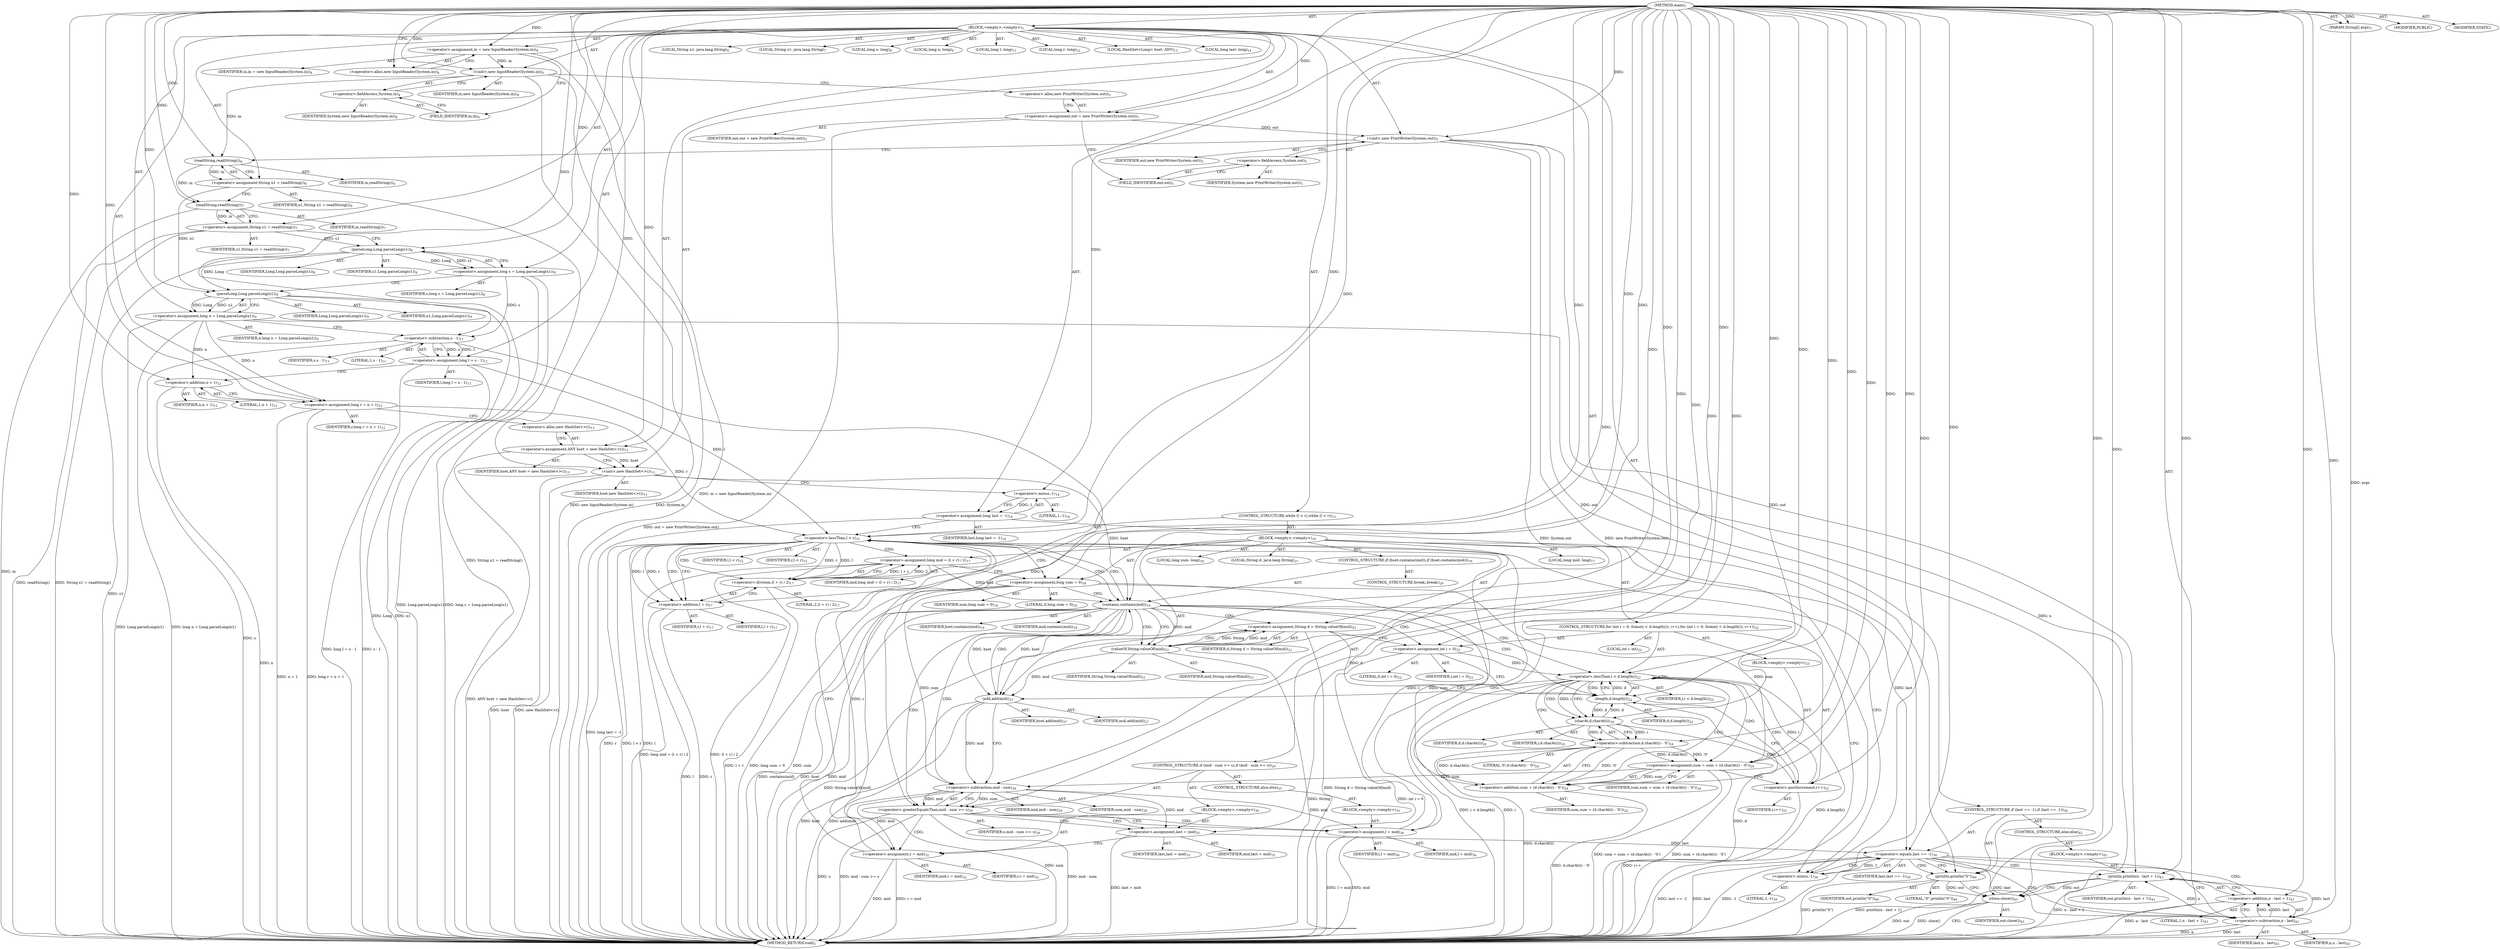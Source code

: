 digraph "main" {  
"19" [label = <(METHOD,main)<SUB>1</SUB>> ]
"20" [label = <(PARAM,String[] args)<SUB>1</SUB>> ]
"21" [label = <(BLOCK,&lt;empty&gt;,&lt;empty&gt;)<SUB>1</SUB>> ]
"22" [label = <(&lt;operator&gt;.assignment,in = new InputReader(System.in))<SUB>4</SUB>> ]
"23" [label = <(IDENTIFIER,in,in = new InputReader(System.in))<SUB>4</SUB>> ]
"24" [label = <(&lt;operator&gt;.alloc,new InputReader(System.in))<SUB>4</SUB>> ]
"25" [label = <(&lt;init&gt;,new InputReader(System.in))<SUB>4</SUB>> ]
"26" [label = <(IDENTIFIER,in,new InputReader(System.in))<SUB>4</SUB>> ]
"27" [label = <(&lt;operator&gt;.fieldAccess,System.in)<SUB>4</SUB>> ]
"28" [label = <(IDENTIFIER,System,new InputReader(System.in))<SUB>4</SUB>> ]
"29" [label = <(FIELD_IDENTIFIER,in,in)<SUB>4</SUB>> ]
"30" [label = <(&lt;operator&gt;.assignment,out = new PrintWriter(System.out))<SUB>5</SUB>> ]
"31" [label = <(IDENTIFIER,out,out = new PrintWriter(System.out))<SUB>5</SUB>> ]
"32" [label = <(&lt;operator&gt;.alloc,new PrintWriter(System.out))<SUB>5</SUB>> ]
"33" [label = <(&lt;init&gt;,new PrintWriter(System.out))<SUB>5</SUB>> ]
"34" [label = <(IDENTIFIER,out,new PrintWriter(System.out))<SUB>5</SUB>> ]
"35" [label = <(&lt;operator&gt;.fieldAccess,System.out)<SUB>5</SUB>> ]
"36" [label = <(IDENTIFIER,System,new PrintWriter(System.out))<SUB>5</SUB>> ]
"37" [label = <(FIELD_IDENTIFIER,out,out)<SUB>5</SUB>> ]
"38" [label = <(LOCAL,String n1: java.lang.String)<SUB>6</SUB>> ]
"39" [label = <(&lt;operator&gt;.assignment,String n1 = readString())<SUB>6</SUB>> ]
"40" [label = <(IDENTIFIER,n1,String n1 = readString())<SUB>6</SUB>> ]
"41" [label = <(readString,readString())<SUB>6</SUB>> ]
"42" [label = <(IDENTIFIER,in,readString())<SUB>6</SUB>> ]
"43" [label = <(LOCAL,String s1: java.lang.String)<SUB>7</SUB>> ]
"44" [label = <(&lt;operator&gt;.assignment,String s1 = readString())<SUB>7</SUB>> ]
"45" [label = <(IDENTIFIER,s1,String s1 = readString())<SUB>7</SUB>> ]
"46" [label = <(readString,readString())<SUB>7</SUB>> ]
"47" [label = <(IDENTIFIER,in,readString())<SUB>7</SUB>> ]
"48" [label = <(LOCAL,long s: long)<SUB>8</SUB>> ]
"49" [label = <(&lt;operator&gt;.assignment,long s = Long.parseLong(s1))<SUB>8</SUB>> ]
"50" [label = <(IDENTIFIER,s,long s = Long.parseLong(s1))<SUB>8</SUB>> ]
"51" [label = <(parseLong,Long.parseLong(s1))<SUB>8</SUB>> ]
"52" [label = <(IDENTIFIER,Long,Long.parseLong(s1))<SUB>8</SUB>> ]
"53" [label = <(IDENTIFIER,s1,Long.parseLong(s1))<SUB>8</SUB>> ]
"54" [label = <(LOCAL,long n: long)<SUB>9</SUB>> ]
"55" [label = <(&lt;operator&gt;.assignment,long n = Long.parseLong(n1))<SUB>9</SUB>> ]
"56" [label = <(IDENTIFIER,n,long n = Long.parseLong(n1))<SUB>9</SUB>> ]
"57" [label = <(parseLong,Long.parseLong(n1))<SUB>9</SUB>> ]
"58" [label = <(IDENTIFIER,Long,Long.parseLong(n1))<SUB>9</SUB>> ]
"59" [label = <(IDENTIFIER,n1,Long.parseLong(n1))<SUB>9</SUB>> ]
"60" [label = <(LOCAL,long l: long)<SUB>11</SUB>> ]
"61" [label = <(&lt;operator&gt;.assignment,long l = s - 1)<SUB>11</SUB>> ]
"62" [label = <(IDENTIFIER,l,long l = s - 1)<SUB>11</SUB>> ]
"63" [label = <(&lt;operator&gt;.subtraction,s - 1)<SUB>11</SUB>> ]
"64" [label = <(IDENTIFIER,s,s - 1)<SUB>11</SUB>> ]
"65" [label = <(LITERAL,1,s - 1)<SUB>11</SUB>> ]
"66" [label = <(LOCAL,long r: long)<SUB>12</SUB>> ]
"67" [label = <(&lt;operator&gt;.assignment,long r = n + 1)<SUB>12</SUB>> ]
"68" [label = <(IDENTIFIER,r,long r = n + 1)<SUB>12</SUB>> ]
"69" [label = <(&lt;operator&gt;.addition,n + 1)<SUB>12</SUB>> ]
"70" [label = <(IDENTIFIER,n,n + 1)<SUB>12</SUB>> ]
"71" [label = <(LITERAL,1,n + 1)<SUB>12</SUB>> ]
"4" [label = <(LOCAL,HashSet&lt;Long&gt; hset: ANY)<SUB>13</SUB>> ]
"72" [label = <(&lt;operator&gt;.assignment,ANY hset = new HashSet&lt;&gt;())<SUB>13</SUB>> ]
"73" [label = <(IDENTIFIER,hset,ANY hset = new HashSet&lt;&gt;())<SUB>13</SUB>> ]
"74" [label = <(&lt;operator&gt;.alloc,new HashSet&lt;&gt;())<SUB>13</SUB>> ]
"75" [label = <(&lt;init&gt;,new HashSet&lt;&gt;())<SUB>13</SUB>> ]
"3" [label = <(IDENTIFIER,hset,new HashSet&lt;&gt;())<SUB>13</SUB>> ]
"76" [label = <(LOCAL,long last: long)<SUB>14</SUB>> ]
"77" [label = <(&lt;operator&gt;.assignment,long last = -1)<SUB>14</SUB>> ]
"78" [label = <(IDENTIFIER,last,long last = -1)<SUB>14</SUB>> ]
"79" [label = <(&lt;operator&gt;.minus,-1)<SUB>14</SUB>> ]
"80" [label = <(LITERAL,1,-1)<SUB>14</SUB>> ]
"81" [label = <(CONTROL_STRUCTURE,while (l &lt; r),while (l &lt; r))<SUB>15</SUB>> ]
"82" [label = <(&lt;operator&gt;.lessThan,l &lt; r)<SUB>15</SUB>> ]
"83" [label = <(IDENTIFIER,l,l &lt; r)<SUB>15</SUB>> ]
"84" [label = <(IDENTIFIER,r,l &lt; r)<SUB>15</SUB>> ]
"85" [label = <(BLOCK,&lt;empty&gt;,&lt;empty&gt;)<SUB>16</SUB>> ]
"86" [label = <(LOCAL,long mid: long)<SUB>17</SUB>> ]
"87" [label = <(&lt;operator&gt;.assignment,long mid = (l + r) / 2)<SUB>17</SUB>> ]
"88" [label = <(IDENTIFIER,mid,long mid = (l + r) / 2)<SUB>17</SUB>> ]
"89" [label = <(&lt;operator&gt;.division,(l + r) / 2)<SUB>17</SUB>> ]
"90" [label = <(&lt;operator&gt;.addition,l + r)<SUB>17</SUB>> ]
"91" [label = <(IDENTIFIER,l,l + r)<SUB>17</SUB>> ]
"92" [label = <(IDENTIFIER,r,l + r)<SUB>17</SUB>> ]
"93" [label = <(LITERAL,2,(l + r) / 2)<SUB>17</SUB>> ]
"94" [label = <(LOCAL,long sum: long)<SUB>18</SUB>> ]
"95" [label = <(&lt;operator&gt;.assignment,long sum = 0)<SUB>18</SUB>> ]
"96" [label = <(IDENTIFIER,sum,long sum = 0)<SUB>18</SUB>> ]
"97" [label = <(LITERAL,0,long sum = 0)<SUB>18</SUB>> ]
"98" [label = <(CONTROL_STRUCTURE,if (hset.contains(mid)),if (hset.contains(mid)))<SUB>19</SUB>> ]
"99" [label = <(contains,contains(mid))<SUB>19</SUB>> ]
"100" [label = <(IDENTIFIER,hset,contains(mid))<SUB>19</SUB>> ]
"101" [label = <(IDENTIFIER,mid,contains(mid))<SUB>19</SUB>> ]
"102" [label = <(CONTROL_STRUCTURE,break;,break;)<SUB>20</SUB>> ]
"103" [label = <(LOCAL,String d: java.lang.String)<SUB>21</SUB>> ]
"104" [label = <(&lt;operator&gt;.assignment,String d = String.valueOf(mid))<SUB>21</SUB>> ]
"105" [label = <(IDENTIFIER,d,String d = String.valueOf(mid))<SUB>21</SUB>> ]
"106" [label = <(valueOf,String.valueOf(mid))<SUB>21</SUB>> ]
"107" [label = <(IDENTIFIER,String,String.valueOf(mid))<SUB>21</SUB>> ]
"108" [label = <(IDENTIFIER,mid,String.valueOf(mid))<SUB>21</SUB>> ]
"109" [label = <(CONTROL_STRUCTURE,for (int i = 0; Some(i &lt; d.length()); i++),for (int i = 0; Some(i &lt; d.length()); i++))<SUB>22</SUB>> ]
"110" [label = <(LOCAL,int i: int)<SUB>22</SUB>> ]
"111" [label = <(&lt;operator&gt;.assignment,int i = 0)<SUB>22</SUB>> ]
"112" [label = <(IDENTIFIER,i,int i = 0)<SUB>22</SUB>> ]
"113" [label = <(LITERAL,0,int i = 0)<SUB>22</SUB>> ]
"114" [label = <(&lt;operator&gt;.lessThan,i &lt; d.length())<SUB>22</SUB>> ]
"115" [label = <(IDENTIFIER,i,i &lt; d.length())<SUB>22</SUB>> ]
"116" [label = <(length,d.length())<SUB>22</SUB>> ]
"117" [label = <(IDENTIFIER,d,d.length())<SUB>22</SUB>> ]
"118" [label = <(&lt;operator&gt;.postIncrement,i++)<SUB>22</SUB>> ]
"119" [label = <(IDENTIFIER,i,i++)<SUB>22</SUB>> ]
"120" [label = <(BLOCK,&lt;empty&gt;,&lt;empty&gt;)<SUB>23</SUB>> ]
"121" [label = <(&lt;operator&gt;.assignment,sum = sum + (d.charAt(i) - '0'))<SUB>24</SUB>> ]
"122" [label = <(IDENTIFIER,sum,sum = sum + (d.charAt(i) - '0'))<SUB>24</SUB>> ]
"123" [label = <(&lt;operator&gt;.addition,sum + (d.charAt(i) - '0'))<SUB>24</SUB>> ]
"124" [label = <(IDENTIFIER,sum,sum + (d.charAt(i) - '0'))<SUB>24</SUB>> ]
"125" [label = <(&lt;operator&gt;.subtraction,d.charAt(i) - '0')<SUB>24</SUB>> ]
"126" [label = <(charAt,d.charAt(i))<SUB>24</SUB>> ]
"127" [label = <(IDENTIFIER,d,d.charAt(i))<SUB>24</SUB>> ]
"128" [label = <(IDENTIFIER,i,d.charAt(i))<SUB>24</SUB>> ]
"129" [label = <(LITERAL,'0',d.charAt(i) - '0')<SUB>24</SUB>> ]
"130" [label = <(add,add(mid))<SUB>27</SUB>> ]
"131" [label = <(IDENTIFIER,hset,add(mid))<SUB>27</SUB>> ]
"132" [label = <(IDENTIFIER,mid,add(mid))<SUB>27</SUB>> ]
"133" [label = <(CONTROL_STRUCTURE,if (mid - sum &gt;= s),if (mid - sum &gt;= s))<SUB>29</SUB>> ]
"134" [label = <(&lt;operator&gt;.greaterEqualsThan,mid - sum &gt;= s)<SUB>29</SUB>> ]
"135" [label = <(&lt;operator&gt;.subtraction,mid - sum)<SUB>29</SUB>> ]
"136" [label = <(IDENTIFIER,mid,mid - sum)<SUB>29</SUB>> ]
"137" [label = <(IDENTIFIER,sum,mid - sum)<SUB>29</SUB>> ]
"138" [label = <(IDENTIFIER,s,mid - sum &gt;= s)<SUB>29</SUB>> ]
"139" [label = <(BLOCK,&lt;empty&gt;,&lt;empty&gt;)<SUB>30</SUB>> ]
"140" [label = <(&lt;operator&gt;.assignment,last = mid)<SUB>31</SUB>> ]
"141" [label = <(IDENTIFIER,last,last = mid)<SUB>31</SUB>> ]
"142" [label = <(IDENTIFIER,mid,last = mid)<SUB>31</SUB>> ]
"143" [label = <(&lt;operator&gt;.assignment,r = mid)<SUB>32</SUB>> ]
"144" [label = <(IDENTIFIER,r,r = mid)<SUB>32</SUB>> ]
"145" [label = <(IDENTIFIER,mid,r = mid)<SUB>32</SUB>> ]
"146" [label = <(CONTROL_STRUCTURE,else,else)<SUB>35</SUB>> ]
"147" [label = <(BLOCK,&lt;empty&gt;,&lt;empty&gt;)<SUB>35</SUB>> ]
"148" [label = <(&lt;operator&gt;.assignment,l = mid)<SUB>36</SUB>> ]
"149" [label = <(IDENTIFIER,l,l = mid)<SUB>36</SUB>> ]
"150" [label = <(IDENTIFIER,mid,l = mid)<SUB>36</SUB>> ]
"151" [label = <(CONTROL_STRUCTURE,if (last == -1),if (last == -1))<SUB>39</SUB>> ]
"152" [label = <(&lt;operator&gt;.equals,last == -1)<SUB>39</SUB>> ]
"153" [label = <(IDENTIFIER,last,last == -1)<SUB>39</SUB>> ]
"154" [label = <(&lt;operator&gt;.minus,-1)<SUB>39</SUB>> ]
"155" [label = <(LITERAL,1,-1)<SUB>39</SUB>> ]
"156" [label = <(println,println(&quot;0&quot;))<SUB>40</SUB>> ]
"157" [label = <(IDENTIFIER,out,println(&quot;0&quot;))<SUB>40</SUB>> ]
"158" [label = <(LITERAL,&quot;0&quot;,println(&quot;0&quot;))<SUB>40</SUB>> ]
"159" [label = <(CONTROL_STRUCTURE,else,else)<SUB>42</SUB>> ]
"160" [label = <(BLOCK,&lt;empty&gt;,&lt;empty&gt;)<SUB>42</SUB>> ]
"161" [label = <(println,println(n - last + 1))<SUB>43</SUB>> ]
"162" [label = <(IDENTIFIER,out,println(n - last + 1))<SUB>43</SUB>> ]
"163" [label = <(&lt;operator&gt;.addition,n - last + 1)<SUB>43</SUB>> ]
"164" [label = <(&lt;operator&gt;.subtraction,n - last)<SUB>43</SUB>> ]
"165" [label = <(IDENTIFIER,n,n - last)<SUB>43</SUB>> ]
"166" [label = <(IDENTIFIER,last,n - last)<SUB>43</SUB>> ]
"167" [label = <(LITERAL,1,n - last + 1)<SUB>43</SUB>> ]
"168" [label = <(close,close())<SUB>45</SUB>> ]
"169" [label = <(IDENTIFIER,out,close())<SUB>45</SUB>> ]
"170" [label = <(MODIFIER,PUBLIC)> ]
"171" [label = <(MODIFIER,STATIC)> ]
"172" [label = <(METHOD_RETURN,void)<SUB>1</SUB>> ]
  "19" -> "20"  [ label = "AST: "] 
  "19" -> "21"  [ label = "AST: "] 
  "19" -> "170"  [ label = "AST: "] 
  "19" -> "171"  [ label = "AST: "] 
  "19" -> "172"  [ label = "AST: "] 
  "21" -> "22"  [ label = "AST: "] 
  "21" -> "25"  [ label = "AST: "] 
  "21" -> "30"  [ label = "AST: "] 
  "21" -> "33"  [ label = "AST: "] 
  "21" -> "38"  [ label = "AST: "] 
  "21" -> "39"  [ label = "AST: "] 
  "21" -> "43"  [ label = "AST: "] 
  "21" -> "44"  [ label = "AST: "] 
  "21" -> "48"  [ label = "AST: "] 
  "21" -> "49"  [ label = "AST: "] 
  "21" -> "54"  [ label = "AST: "] 
  "21" -> "55"  [ label = "AST: "] 
  "21" -> "60"  [ label = "AST: "] 
  "21" -> "61"  [ label = "AST: "] 
  "21" -> "66"  [ label = "AST: "] 
  "21" -> "67"  [ label = "AST: "] 
  "21" -> "4"  [ label = "AST: "] 
  "21" -> "72"  [ label = "AST: "] 
  "21" -> "75"  [ label = "AST: "] 
  "21" -> "76"  [ label = "AST: "] 
  "21" -> "77"  [ label = "AST: "] 
  "21" -> "81"  [ label = "AST: "] 
  "21" -> "151"  [ label = "AST: "] 
  "21" -> "168"  [ label = "AST: "] 
  "22" -> "23"  [ label = "AST: "] 
  "22" -> "24"  [ label = "AST: "] 
  "25" -> "26"  [ label = "AST: "] 
  "25" -> "27"  [ label = "AST: "] 
  "27" -> "28"  [ label = "AST: "] 
  "27" -> "29"  [ label = "AST: "] 
  "30" -> "31"  [ label = "AST: "] 
  "30" -> "32"  [ label = "AST: "] 
  "33" -> "34"  [ label = "AST: "] 
  "33" -> "35"  [ label = "AST: "] 
  "35" -> "36"  [ label = "AST: "] 
  "35" -> "37"  [ label = "AST: "] 
  "39" -> "40"  [ label = "AST: "] 
  "39" -> "41"  [ label = "AST: "] 
  "41" -> "42"  [ label = "AST: "] 
  "44" -> "45"  [ label = "AST: "] 
  "44" -> "46"  [ label = "AST: "] 
  "46" -> "47"  [ label = "AST: "] 
  "49" -> "50"  [ label = "AST: "] 
  "49" -> "51"  [ label = "AST: "] 
  "51" -> "52"  [ label = "AST: "] 
  "51" -> "53"  [ label = "AST: "] 
  "55" -> "56"  [ label = "AST: "] 
  "55" -> "57"  [ label = "AST: "] 
  "57" -> "58"  [ label = "AST: "] 
  "57" -> "59"  [ label = "AST: "] 
  "61" -> "62"  [ label = "AST: "] 
  "61" -> "63"  [ label = "AST: "] 
  "63" -> "64"  [ label = "AST: "] 
  "63" -> "65"  [ label = "AST: "] 
  "67" -> "68"  [ label = "AST: "] 
  "67" -> "69"  [ label = "AST: "] 
  "69" -> "70"  [ label = "AST: "] 
  "69" -> "71"  [ label = "AST: "] 
  "72" -> "73"  [ label = "AST: "] 
  "72" -> "74"  [ label = "AST: "] 
  "75" -> "3"  [ label = "AST: "] 
  "77" -> "78"  [ label = "AST: "] 
  "77" -> "79"  [ label = "AST: "] 
  "79" -> "80"  [ label = "AST: "] 
  "81" -> "82"  [ label = "AST: "] 
  "81" -> "85"  [ label = "AST: "] 
  "82" -> "83"  [ label = "AST: "] 
  "82" -> "84"  [ label = "AST: "] 
  "85" -> "86"  [ label = "AST: "] 
  "85" -> "87"  [ label = "AST: "] 
  "85" -> "94"  [ label = "AST: "] 
  "85" -> "95"  [ label = "AST: "] 
  "85" -> "98"  [ label = "AST: "] 
  "85" -> "103"  [ label = "AST: "] 
  "85" -> "104"  [ label = "AST: "] 
  "85" -> "109"  [ label = "AST: "] 
  "85" -> "130"  [ label = "AST: "] 
  "85" -> "133"  [ label = "AST: "] 
  "87" -> "88"  [ label = "AST: "] 
  "87" -> "89"  [ label = "AST: "] 
  "89" -> "90"  [ label = "AST: "] 
  "89" -> "93"  [ label = "AST: "] 
  "90" -> "91"  [ label = "AST: "] 
  "90" -> "92"  [ label = "AST: "] 
  "95" -> "96"  [ label = "AST: "] 
  "95" -> "97"  [ label = "AST: "] 
  "98" -> "99"  [ label = "AST: "] 
  "98" -> "102"  [ label = "AST: "] 
  "99" -> "100"  [ label = "AST: "] 
  "99" -> "101"  [ label = "AST: "] 
  "104" -> "105"  [ label = "AST: "] 
  "104" -> "106"  [ label = "AST: "] 
  "106" -> "107"  [ label = "AST: "] 
  "106" -> "108"  [ label = "AST: "] 
  "109" -> "110"  [ label = "AST: "] 
  "109" -> "111"  [ label = "AST: "] 
  "109" -> "114"  [ label = "AST: "] 
  "109" -> "118"  [ label = "AST: "] 
  "109" -> "120"  [ label = "AST: "] 
  "111" -> "112"  [ label = "AST: "] 
  "111" -> "113"  [ label = "AST: "] 
  "114" -> "115"  [ label = "AST: "] 
  "114" -> "116"  [ label = "AST: "] 
  "116" -> "117"  [ label = "AST: "] 
  "118" -> "119"  [ label = "AST: "] 
  "120" -> "121"  [ label = "AST: "] 
  "121" -> "122"  [ label = "AST: "] 
  "121" -> "123"  [ label = "AST: "] 
  "123" -> "124"  [ label = "AST: "] 
  "123" -> "125"  [ label = "AST: "] 
  "125" -> "126"  [ label = "AST: "] 
  "125" -> "129"  [ label = "AST: "] 
  "126" -> "127"  [ label = "AST: "] 
  "126" -> "128"  [ label = "AST: "] 
  "130" -> "131"  [ label = "AST: "] 
  "130" -> "132"  [ label = "AST: "] 
  "133" -> "134"  [ label = "AST: "] 
  "133" -> "139"  [ label = "AST: "] 
  "133" -> "146"  [ label = "AST: "] 
  "134" -> "135"  [ label = "AST: "] 
  "134" -> "138"  [ label = "AST: "] 
  "135" -> "136"  [ label = "AST: "] 
  "135" -> "137"  [ label = "AST: "] 
  "139" -> "140"  [ label = "AST: "] 
  "139" -> "143"  [ label = "AST: "] 
  "140" -> "141"  [ label = "AST: "] 
  "140" -> "142"  [ label = "AST: "] 
  "143" -> "144"  [ label = "AST: "] 
  "143" -> "145"  [ label = "AST: "] 
  "146" -> "147"  [ label = "AST: "] 
  "147" -> "148"  [ label = "AST: "] 
  "148" -> "149"  [ label = "AST: "] 
  "148" -> "150"  [ label = "AST: "] 
  "151" -> "152"  [ label = "AST: "] 
  "151" -> "156"  [ label = "AST: "] 
  "151" -> "159"  [ label = "AST: "] 
  "152" -> "153"  [ label = "AST: "] 
  "152" -> "154"  [ label = "AST: "] 
  "154" -> "155"  [ label = "AST: "] 
  "156" -> "157"  [ label = "AST: "] 
  "156" -> "158"  [ label = "AST: "] 
  "159" -> "160"  [ label = "AST: "] 
  "160" -> "161"  [ label = "AST: "] 
  "161" -> "162"  [ label = "AST: "] 
  "161" -> "163"  [ label = "AST: "] 
  "163" -> "164"  [ label = "AST: "] 
  "163" -> "167"  [ label = "AST: "] 
  "164" -> "165"  [ label = "AST: "] 
  "164" -> "166"  [ label = "AST: "] 
  "168" -> "169"  [ label = "AST: "] 
  "22" -> "29"  [ label = "CFG: "] 
  "25" -> "32"  [ label = "CFG: "] 
  "30" -> "37"  [ label = "CFG: "] 
  "33" -> "41"  [ label = "CFG: "] 
  "39" -> "46"  [ label = "CFG: "] 
  "44" -> "51"  [ label = "CFG: "] 
  "49" -> "57"  [ label = "CFG: "] 
  "55" -> "63"  [ label = "CFG: "] 
  "61" -> "69"  [ label = "CFG: "] 
  "67" -> "74"  [ label = "CFG: "] 
  "72" -> "75"  [ label = "CFG: "] 
  "75" -> "79"  [ label = "CFG: "] 
  "77" -> "82"  [ label = "CFG: "] 
  "168" -> "172"  [ label = "CFG: "] 
  "24" -> "22"  [ label = "CFG: "] 
  "27" -> "25"  [ label = "CFG: "] 
  "32" -> "30"  [ label = "CFG: "] 
  "35" -> "33"  [ label = "CFG: "] 
  "41" -> "39"  [ label = "CFG: "] 
  "46" -> "44"  [ label = "CFG: "] 
  "51" -> "49"  [ label = "CFG: "] 
  "57" -> "55"  [ label = "CFG: "] 
  "63" -> "61"  [ label = "CFG: "] 
  "69" -> "67"  [ label = "CFG: "] 
  "74" -> "72"  [ label = "CFG: "] 
  "79" -> "77"  [ label = "CFG: "] 
  "82" -> "90"  [ label = "CFG: "] 
  "82" -> "154"  [ label = "CFG: "] 
  "152" -> "156"  [ label = "CFG: "] 
  "152" -> "164"  [ label = "CFG: "] 
  "156" -> "168"  [ label = "CFG: "] 
  "29" -> "27"  [ label = "CFG: "] 
  "37" -> "35"  [ label = "CFG: "] 
  "87" -> "95"  [ label = "CFG: "] 
  "95" -> "99"  [ label = "CFG: "] 
  "104" -> "111"  [ label = "CFG: "] 
  "130" -> "135"  [ label = "CFG: "] 
  "154" -> "152"  [ label = "CFG: "] 
  "89" -> "87"  [ label = "CFG: "] 
  "99" -> "154"  [ label = "CFG: "] 
  "99" -> "106"  [ label = "CFG: "] 
  "106" -> "104"  [ label = "CFG: "] 
  "111" -> "116"  [ label = "CFG: "] 
  "114" -> "126"  [ label = "CFG: "] 
  "114" -> "130"  [ label = "CFG: "] 
  "118" -> "116"  [ label = "CFG: "] 
  "134" -> "140"  [ label = "CFG: "] 
  "134" -> "148"  [ label = "CFG: "] 
  "161" -> "168"  [ label = "CFG: "] 
  "90" -> "89"  [ label = "CFG: "] 
  "116" -> "114"  [ label = "CFG: "] 
  "121" -> "118"  [ label = "CFG: "] 
  "135" -> "134"  [ label = "CFG: "] 
  "140" -> "143"  [ label = "CFG: "] 
  "143" -> "82"  [ label = "CFG: "] 
  "163" -> "161"  [ label = "CFG: "] 
  "123" -> "121"  [ label = "CFG: "] 
  "148" -> "82"  [ label = "CFG: "] 
  "164" -> "163"  [ label = "CFG: "] 
  "125" -> "123"  [ label = "CFG: "] 
  "126" -> "125"  [ label = "CFG: "] 
  "19" -> "24"  [ label = "CFG: "] 
  "20" -> "172"  [ label = "DDG: args"] 
  "22" -> "172"  [ label = "DDG: in = new InputReader(System.in)"] 
  "25" -> "172"  [ label = "DDG: System.in"] 
  "25" -> "172"  [ label = "DDG: new InputReader(System.in)"] 
  "30" -> "172"  [ label = "DDG: out = new PrintWriter(System.out)"] 
  "33" -> "172"  [ label = "DDG: System.out"] 
  "33" -> "172"  [ label = "DDG: new PrintWriter(System.out)"] 
  "39" -> "172"  [ label = "DDG: String n1 = readString()"] 
  "46" -> "172"  [ label = "DDG: in"] 
  "44" -> "172"  [ label = "DDG: readString()"] 
  "44" -> "172"  [ label = "DDG: String s1 = readString()"] 
  "51" -> "172"  [ label = "DDG: s1"] 
  "49" -> "172"  [ label = "DDG: Long.parseLong(s1)"] 
  "49" -> "172"  [ label = "DDG: long s = Long.parseLong(s1)"] 
  "57" -> "172"  [ label = "DDG: Long"] 
  "57" -> "172"  [ label = "DDG: n1"] 
  "55" -> "172"  [ label = "DDG: Long.parseLong(n1)"] 
  "55" -> "172"  [ label = "DDG: long n = Long.parseLong(n1)"] 
  "63" -> "172"  [ label = "DDG: s"] 
  "61" -> "172"  [ label = "DDG: s - 1"] 
  "61" -> "172"  [ label = "DDG: long l = s - 1"] 
  "69" -> "172"  [ label = "DDG: n"] 
  "67" -> "172"  [ label = "DDG: n + 1"] 
  "67" -> "172"  [ label = "DDG: long r = n + 1"] 
  "72" -> "172"  [ label = "DDG: ANY hset = new HashSet&lt;&gt;()"] 
  "75" -> "172"  [ label = "DDG: hset"] 
  "75" -> "172"  [ label = "DDG: new HashSet&lt;&gt;()"] 
  "77" -> "172"  [ label = "DDG: long last = -1"] 
  "82" -> "172"  [ label = "DDG: l"] 
  "82" -> "172"  [ label = "DDG: r"] 
  "82" -> "172"  [ label = "DDG: l &lt; r"] 
  "90" -> "172"  [ label = "DDG: l"] 
  "90" -> "172"  [ label = "DDG: r"] 
  "89" -> "172"  [ label = "DDG: l + r"] 
  "87" -> "172"  [ label = "DDG: (l + r) / 2"] 
  "87" -> "172"  [ label = "DDG: long mid = (l + r) / 2"] 
  "95" -> "172"  [ label = "DDG: sum"] 
  "95" -> "172"  [ label = "DDG: long sum = 0"] 
  "99" -> "172"  [ label = "DDG: hset"] 
  "99" -> "172"  [ label = "DDG: mid"] 
  "99" -> "172"  [ label = "DDG: contains(mid)"] 
  "104" -> "172"  [ label = "DDG: String.valueOf(mid)"] 
  "104" -> "172"  [ label = "DDG: String d = String.valueOf(mid)"] 
  "111" -> "172"  [ label = "DDG: int i = 0"] 
  "114" -> "172"  [ label = "DDG: i"] 
  "116" -> "172"  [ label = "DDG: d"] 
  "114" -> "172"  [ label = "DDG: d.length()"] 
  "114" -> "172"  [ label = "DDG: i &lt; d.length()"] 
  "130" -> "172"  [ label = "DDG: hset"] 
  "130" -> "172"  [ label = "DDG: add(mid)"] 
  "135" -> "172"  [ label = "DDG: sum"] 
  "134" -> "172"  [ label = "DDG: mid - sum"] 
  "134" -> "172"  [ label = "DDG: s"] 
  "134" -> "172"  [ label = "DDG: mid - sum &gt;= s"] 
  "148" -> "172"  [ label = "DDG: mid"] 
  "148" -> "172"  [ label = "DDG: l = mid"] 
  "140" -> "172"  [ label = "DDG: last = mid"] 
  "143" -> "172"  [ label = "DDG: mid"] 
  "143" -> "172"  [ label = "DDG: r = mid"] 
  "125" -> "172"  [ label = "DDG: d.charAt(i)"] 
  "123" -> "172"  [ label = "DDG: d.charAt(i) - '0'"] 
  "121" -> "172"  [ label = "DDG: sum + (d.charAt(i) - '0')"] 
  "121" -> "172"  [ label = "DDG: sum = sum + (d.charAt(i) - '0')"] 
  "118" -> "172"  [ label = "DDG: i++"] 
  "152" -> "172"  [ label = "DDG: last"] 
  "152" -> "172"  [ label = "DDG: -1"] 
  "152" -> "172"  [ label = "DDG: last == -1"] 
  "164" -> "172"  [ label = "DDG: n"] 
  "164" -> "172"  [ label = "DDG: last"] 
  "163" -> "172"  [ label = "DDG: n - last"] 
  "161" -> "172"  [ label = "DDG: n - last + 1"] 
  "161" -> "172"  [ label = "DDG: println(n - last + 1)"] 
  "156" -> "172"  [ label = "DDG: println(&quot;0&quot;)"] 
  "168" -> "172"  [ label = "DDG: out"] 
  "168" -> "172"  [ label = "DDG: close()"] 
  "106" -> "172"  [ label = "DDG: String"] 
  "19" -> "20"  [ label = "DDG: "] 
  "19" -> "22"  [ label = "DDG: "] 
  "19" -> "30"  [ label = "DDG: "] 
  "41" -> "39"  [ label = "DDG: in"] 
  "46" -> "44"  [ label = "DDG: in"] 
  "51" -> "49"  [ label = "DDG: Long"] 
  "51" -> "49"  [ label = "DDG: s1"] 
  "57" -> "55"  [ label = "DDG: Long"] 
  "57" -> "55"  [ label = "DDG: n1"] 
  "63" -> "61"  [ label = "DDG: s"] 
  "63" -> "61"  [ label = "DDG: 1"] 
  "55" -> "67"  [ label = "DDG: n"] 
  "19" -> "67"  [ label = "DDG: "] 
  "19" -> "72"  [ label = "DDG: "] 
  "79" -> "77"  [ label = "DDG: 1"] 
  "22" -> "25"  [ label = "DDG: in"] 
  "19" -> "25"  [ label = "DDG: "] 
  "30" -> "33"  [ label = "DDG: out"] 
  "19" -> "33"  [ label = "DDG: "] 
  "72" -> "75"  [ label = "DDG: hset"] 
  "19" -> "75"  [ label = "DDG: "] 
  "161" -> "168"  [ label = "DDG: out"] 
  "156" -> "168"  [ label = "DDG: out"] 
  "19" -> "168"  [ label = "DDG: "] 
  "25" -> "41"  [ label = "DDG: in"] 
  "19" -> "41"  [ label = "DDG: "] 
  "41" -> "46"  [ label = "DDG: in"] 
  "19" -> "46"  [ label = "DDG: "] 
  "19" -> "51"  [ label = "DDG: "] 
  "44" -> "51"  [ label = "DDG: s1"] 
  "51" -> "57"  [ label = "DDG: Long"] 
  "19" -> "57"  [ label = "DDG: "] 
  "39" -> "57"  [ label = "DDG: n1"] 
  "49" -> "63"  [ label = "DDG: s"] 
  "19" -> "63"  [ label = "DDG: "] 
  "55" -> "69"  [ label = "DDG: n"] 
  "19" -> "69"  [ label = "DDG: "] 
  "19" -> "79"  [ label = "DDG: "] 
  "61" -> "82"  [ label = "DDG: l"] 
  "148" -> "82"  [ label = "DDG: l"] 
  "19" -> "82"  [ label = "DDG: "] 
  "67" -> "82"  [ label = "DDG: r"] 
  "143" -> "82"  [ label = "DDG: r"] 
  "89" -> "87"  [ label = "DDG: l + r"] 
  "89" -> "87"  [ label = "DDG: 2"] 
  "19" -> "95"  [ label = "DDG: "] 
  "106" -> "104"  [ label = "DDG: String"] 
  "106" -> "104"  [ label = "DDG: mid"] 
  "77" -> "152"  [ label = "DDG: last"] 
  "140" -> "152"  [ label = "DDG: last"] 
  "19" -> "152"  [ label = "DDG: "] 
  "154" -> "152"  [ label = "DDG: 1"] 
  "33" -> "156"  [ label = "DDG: out"] 
  "19" -> "156"  [ label = "DDG: "] 
  "19" -> "111"  [ label = "DDG: "] 
  "99" -> "130"  [ label = "DDG: hset"] 
  "19" -> "130"  [ label = "DDG: "] 
  "106" -> "130"  [ label = "DDG: mid"] 
  "19" -> "154"  [ label = "DDG: "] 
  "82" -> "89"  [ label = "DDG: l"] 
  "19" -> "89"  [ label = "DDG: "] 
  "82" -> "89"  [ label = "DDG: r"] 
  "75" -> "99"  [ label = "DDG: hset"] 
  "130" -> "99"  [ label = "DDG: hset"] 
  "19" -> "99"  [ label = "DDG: "] 
  "87" -> "99"  [ label = "DDG: mid"] 
  "19" -> "106"  [ label = "DDG: "] 
  "99" -> "106"  [ label = "DDG: mid"] 
  "111" -> "114"  [ label = "DDG: i"] 
  "118" -> "114"  [ label = "DDG: i"] 
  "19" -> "114"  [ label = "DDG: "] 
  "116" -> "114"  [ label = "DDG: d"] 
  "126" -> "118"  [ label = "DDG: i"] 
  "19" -> "118"  [ label = "DDG: "] 
  "95" -> "121"  [ label = "DDG: sum"] 
  "19" -> "121"  [ label = "DDG: "] 
  "125" -> "121"  [ label = "DDG: d.charAt(i)"] 
  "125" -> "121"  [ label = "DDG: '0'"] 
  "135" -> "134"  [ label = "DDG: mid"] 
  "135" -> "134"  [ label = "DDG: sum"] 
  "63" -> "134"  [ label = "DDG: s"] 
  "19" -> "134"  [ label = "DDG: "] 
  "135" -> "140"  [ label = "DDG: mid"] 
  "19" -> "140"  [ label = "DDG: "] 
  "19" -> "143"  [ label = "DDG: "] 
  "135" -> "143"  [ label = "DDG: mid"] 
  "33" -> "161"  [ label = "DDG: out"] 
  "19" -> "161"  [ label = "DDG: "] 
  "164" -> "161"  [ label = "DDG: n"] 
  "164" -> "161"  [ label = "DDG: last"] 
  "82" -> "90"  [ label = "DDG: l"] 
  "19" -> "90"  [ label = "DDG: "] 
  "82" -> "90"  [ label = "DDG: r"] 
  "104" -> "116"  [ label = "DDG: d"] 
  "126" -> "116"  [ label = "DDG: d"] 
  "19" -> "116"  [ label = "DDG: "] 
  "130" -> "135"  [ label = "DDG: mid"] 
  "19" -> "135"  [ label = "DDG: "] 
  "95" -> "135"  [ label = "DDG: sum"] 
  "121" -> "135"  [ label = "DDG: sum"] 
  "135" -> "148"  [ label = "DDG: mid"] 
  "19" -> "148"  [ label = "DDG: "] 
  "164" -> "163"  [ label = "DDG: n"] 
  "164" -> "163"  [ label = "DDG: last"] 
  "19" -> "163"  [ label = "DDG: "] 
  "95" -> "123"  [ label = "DDG: sum"] 
  "121" -> "123"  [ label = "DDG: sum"] 
  "19" -> "123"  [ label = "DDG: "] 
  "125" -> "123"  [ label = "DDG: d.charAt(i)"] 
  "125" -> "123"  [ label = "DDG: '0'"] 
  "19" -> "164"  [ label = "DDG: "] 
  "55" -> "164"  [ label = "DDG: n"] 
  "152" -> "164"  [ label = "DDG: last"] 
  "126" -> "125"  [ label = "DDG: d"] 
  "126" -> "125"  [ label = "DDG: i"] 
  "19" -> "125"  [ label = "DDG: "] 
  "116" -> "126"  [ label = "DDG: d"] 
  "19" -> "126"  [ label = "DDG: "] 
  "114" -> "126"  [ label = "DDG: i"] 
  "82" -> "89"  [ label = "CDG: "] 
  "82" -> "99"  [ label = "CDG: "] 
  "82" -> "95"  [ label = "CDG: "] 
  "82" -> "87"  [ label = "CDG: "] 
  "82" -> "90"  [ label = "CDG: "] 
  "152" -> "161"  [ label = "CDG: "] 
  "152" -> "163"  [ label = "CDG: "] 
  "152" -> "164"  [ label = "CDG: "] 
  "152" -> "156"  [ label = "CDG: "] 
  "99" -> "116"  [ label = "CDG: "] 
  "99" -> "114"  [ label = "CDG: "] 
  "99" -> "104"  [ label = "CDG: "] 
  "99" -> "106"  [ label = "CDG: "] 
  "99" -> "134"  [ label = "CDG: "] 
  "99" -> "82"  [ label = "CDG: "] 
  "99" -> "130"  [ label = "CDG: "] 
  "99" -> "135"  [ label = "CDG: "] 
  "99" -> "111"  [ label = "CDG: "] 
  "114" -> "116"  [ label = "CDG: "] 
  "114" -> "114"  [ label = "CDG: "] 
  "114" -> "121"  [ label = "CDG: "] 
  "114" -> "123"  [ label = "CDG: "] 
  "114" -> "126"  [ label = "CDG: "] 
  "114" -> "118"  [ label = "CDG: "] 
  "114" -> "125"  [ label = "CDG: "] 
  "134" -> "140"  [ label = "CDG: "] 
  "134" -> "148"  [ label = "CDG: "] 
  "134" -> "143"  [ label = "CDG: "] 
}
